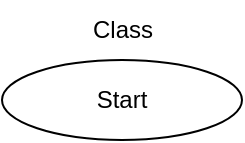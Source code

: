 <mxfile version="20.4.1" type="device"><diagram id="h5PQhC6yvKEOjWR50W9T" name="Page-1"><mxGraphModel dx="465" dy="752" grid="1" gridSize="10" guides="1" tooltips="1" connect="1" arrows="1" fold="1" page="1" pageScale="1" pageWidth="850" pageHeight="1100" math="0" shadow="0"><root><mxCell id="0"/><mxCell id="1" parent="0"/><mxCell id="FwbU86m1avKselX6Xc4z-1" value="Start" style="ellipse;whiteSpace=wrap;html=1;" vertex="1" parent="1"><mxGeometry x="40" y="40" width="120" height="40" as="geometry"/></mxCell><mxCell id="FwbU86m1avKselX6Xc4z-2" value="Class" style="text;html=1;align=center;verticalAlign=middle;resizable=0;points=[];autosize=1;strokeColor=none;fillColor=none;" vertex="1" parent="1"><mxGeometry x="75" y="10" width="50" height="30" as="geometry"/></mxCell></root></mxGraphModel></diagram></mxfile>